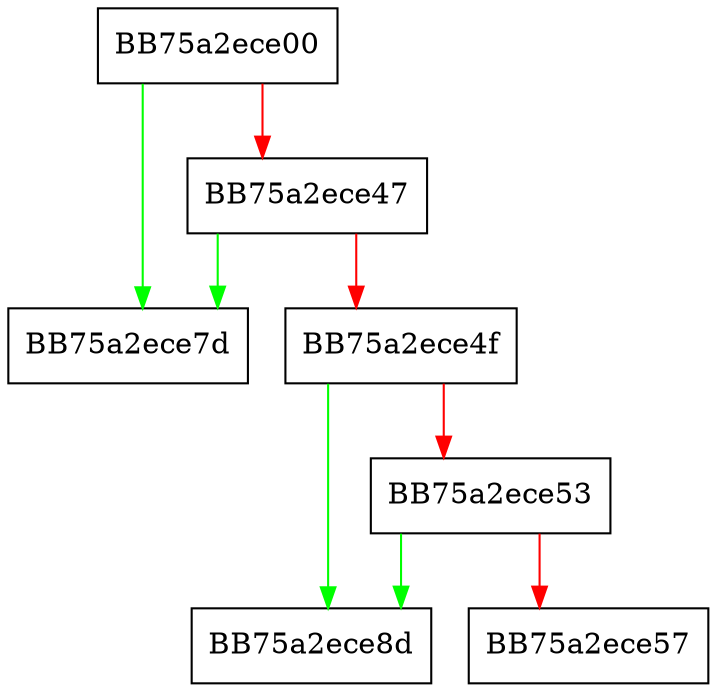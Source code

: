digraph lua_pe_get_postemu_sigattr_log_tail {
  node [shape="box"];
  graph [splines=ortho];
  BB75a2ece00 -> BB75a2ece7d [color="green"];
  BB75a2ece00 -> BB75a2ece47 [color="red"];
  BB75a2ece47 -> BB75a2ece7d [color="green"];
  BB75a2ece47 -> BB75a2ece4f [color="red"];
  BB75a2ece4f -> BB75a2ece8d [color="green"];
  BB75a2ece4f -> BB75a2ece53 [color="red"];
  BB75a2ece53 -> BB75a2ece8d [color="green"];
  BB75a2ece53 -> BB75a2ece57 [color="red"];
}